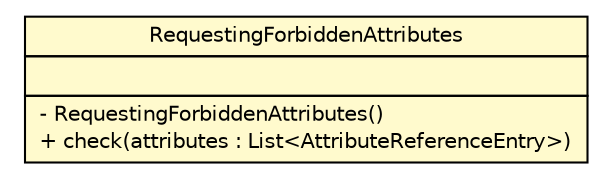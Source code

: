 #!/usr/local/bin/dot
#
# Class diagram 
# Generated by UMLGraph version R5_6 (http://www.umlgraph.org/)
#

digraph G {
	edge [fontname="Helvetica",fontsize=10,labelfontname="Helvetica",labelfontsize=10];
	node [fontname="Helvetica",fontsize=10,shape=plaintext];
	nodesep=0.25;
	ranksep=0.5;
	// org.ietf.nea.pa.validate.rules.RequestingForbiddenAttributes
	c158583 [label=<<table title="org.ietf.nea.pa.validate.rules.RequestingForbiddenAttributes" border="0" cellborder="1" cellspacing="0" cellpadding="2" port="p" bgcolor="lemonChiffon" href="./RequestingForbiddenAttributes.html">
		<tr><td><table border="0" cellspacing="0" cellpadding="1">
<tr><td align="center" balign="center"> RequestingForbiddenAttributes </td></tr>
		</table></td></tr>
		<tr><td><table border="0" cellspacing="0" cellpadding="1">
<tr><td align="left" balign="left">  </td></tr>
		</table></td></tr>
		<tr><td><table border="0" cellspacing="0" cellpadding="1">
<tr><td align="left" balign="left"> - RequestingForbiddenAttributes() </td></tr>
<tr><td align="left" balign="left"> + check(attributes : List&lt;AttributeReferenceEntry&gt;) </td></tr>
		</table></td></tr>
		</table>>, URL="./RequestingForbiddenAttributes.html", fontname="Helvetica", fontcolor="black", fontsize=10.0];
}

